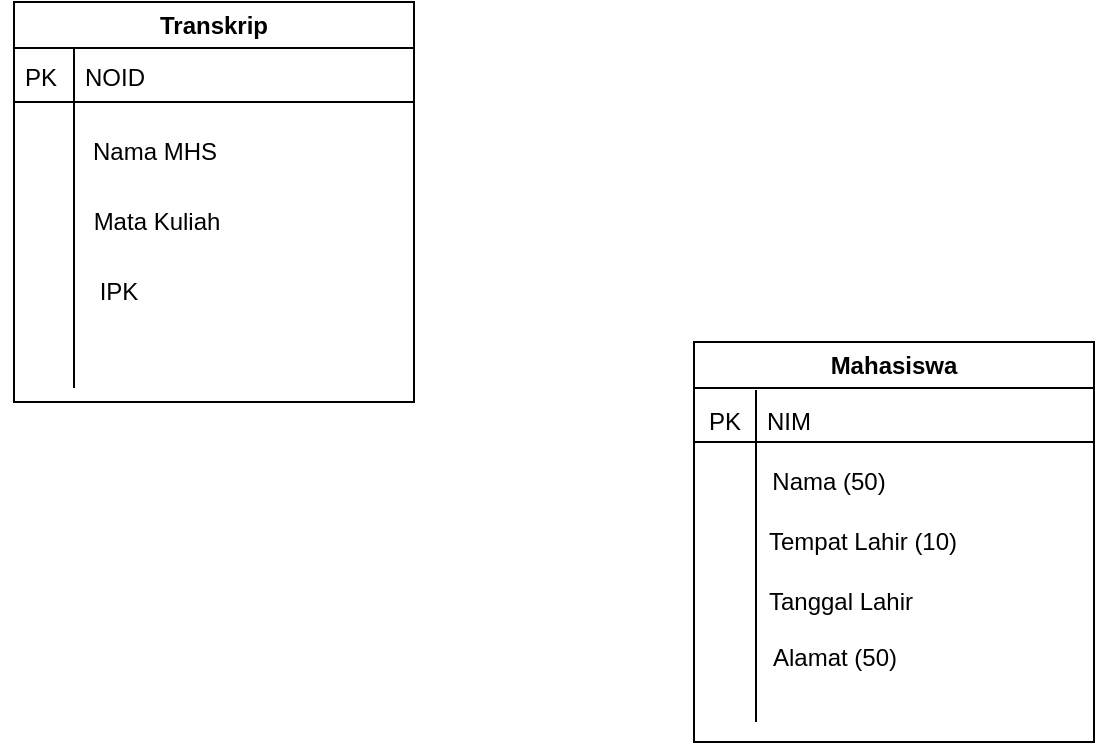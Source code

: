 <mxfile version="20.6.0" type="github">
  <diagram id="ihilCoHyqz_3RDOHl10D" name="Halaman-1">
    <mxGraphModel dx="868" dy="474" grid="1" gridSize="10" guides="1" tooltips="1" connect="1" arrows="1" fold="1" page="1" pageScale="1" pageWidth="827" pageHeight="1169" math="0" shadow="0">
      <root>
        <mxCell id="0" />
        <mxCell id="1" parent="0" />
        <mxCell id="ajHBSLu1VWXiBNQCxgOx-8" value="Transkrip" style="swimlane;whiteSpace=wrap;html=1;" vertex="1" parent="1">
          <mxGeometry x="90" y="90" width="200" height="200" as="geometry" />
        </mxCell>
        <mxCell id="ajHBSLu1VWXiBNQCxgOx-9" value="" style="endArrow=none;html=1;rounded=0;" edge="1" parent="ajHBSLu1VWXiBNQCxgOx-8">
          <mxGeometry width="50" height="50" relative="1" as="geometry">
            <mxPoint y="50" as="sourcePoint" />
            <mxPoint x="200" y="50" as="targetPoint" />
          </mxGeometry>
        </mxCell>
        <mxCell id="ajHBSLu1VWXiBNQCxgOx-10" value="" style="endArrow=none;html=1;rounded=0;" edge="1" parent="ajHBSLu1VWXiBNQCxgOx-8">
          <mxGeometry width="50" height="50" relative="1" as="geometry">
            <mxPoint x="30" y="193" as="sourcePoint" />
            <mxPoint x="30" y="23" as="targetPoint" />
          </mxGeometry>
        </mxCell>
        <mxCell id="ajHBSLu1VWXiBNQCxgOx-11" value="PK" style="text;html=1;align=center;verticalAlign=middle;resizable=0;points=[];autosize=1;strokeColor=none;fillColor=none;" vertex="1" parent="ajHBSLu1VWXiBNQCxgOx-8">
          <mxGeometry x="-7" y="23" width="40" height="30" as="geometry" />
        </mxCell>
        <mxCell id="ajHBSLu1VWXiBNQCxgOx-12" value="NOID" style="text;html=1;align=center;verticalAlign=middle;resizable=0;points=[];autosize=1;strokeColor=none;fillColor=none;" vertex="1" parent="ajHBSLu1VWXiBNQCxgOx-8">
          <mxGeometry x="25" y="23" width="50" height="30" as="geometry" />
        </mxCell>
        <mxCell id="ajHBSLu1VWXiBNQCxgOx-13" value="Nama MHS" style="text;html=1;align=center;verticalAlign=middle;resizable=0;points=[];autosize=1;strokeColor=none;fillColor=none;" vertex="1" parent="ajHBSLu1VWXiBNQCxgOx-8">
          <mxGeometry x="25" y="60" width="90" height="30" as="geometry" />
        </mxCell>
        <mxCell id="ajHBSLu1VWXiBNQCxgOx-14" value="Mata Kuliah" style="text;html=1;align=center;verticalAlign=middle;resizable=0;points=[];autosize=1;strokeColor=none;fillColor=none;" vertex="1" parent="ajHBSLu1VWXiBNQCxgOx-8">
          <mxGeometry x="26" y="95" width="90" height="30" as="geometry" />
        </mxCell>
        <mxCell id="ajHBSLu1VWXiBNQCxgOx-15" value="IPK" style="text;html=1;align=center;verticalAlign=middle;resizable=0;points=[];autosize=1;strokeColor=none;fillColor=none;" vertex="1" parent="ajHBSLu1VWXiBNQCxgOx-8">
          <mxGeometry x="32" y="130" width="40" height="30" as="geometry" />
        </mxCell>
        <mxCell id="ajHBSLu1VWXiBNQCxgOx-16" value="Mahasiswa" style="swimlane;whiteSpace=wrap;html=1;" vertex="1" parent="1">
          <mxGeometry x="430" y="260" width="200" height="200" as="geometry" />
        </mxCell>
        <mxCell id="ajHBSLu1VWXiBNQCxgOx-17" value="" style="endArrow=none;html=1;rounded=0;" edge="1" parent="ajHBSLu1VWXiBNQCxgOx-16">
          <mxGeometry width="50" height="50" relative="1" as="geometry">
            <mxPoint x="200" y="50" as="sourcePoint" />
            <mxPoint y="50" as="targetPoint" />
          </mxGeometry>
        </mxCell>
        <mxCell id="ajHBSLu1VWXiBNQCxgOx-18" value="" style="endArrow=none;html=1;rounded=0;" edge="1" parent="ajHBSLu1VWXiBNQCxgOx-16">
          <mxGeometry width="50" height="50" relative="1" as="geometry">
            <mxPoint x="31" y="190" as="sourcePoint" />
            <mxPoint x="31" y="24" as="targetPoint" />
          </mxGeometry>
        </mxCell>
        <mxCell id="ajHBSLu1VWXiBNQCxgOx-21" value="NIM" style="text;html=1;align=center;verticalAlign=middle;resizable=0;points=[];autosize=1;strokeColor=none;fillColor=none;" vertex="1" parent="ajHBSLu1VWXiBNQCxgOx-16">
          <mxGeometry x="22" y="25" width="50" height="30" as="geometry" />
        </mxCell>
        <mxCell id="ajHBSLu1VWXiBNQCxgOx-22" value="Nama (50)" style="text;html=1;align=center;verticalAlign=middle;resizable=0;points=[];autosize=1;strokeColor=none;fillColor=none;" vertex="1" parent="ajHBSLu1VWXiBNQCxgOx-16">
          <mxGeometry x="27" y="55" width="80" height="30" as="geometry" />
        </mxCell>
        <mxCell id="ajHBSLu1VWXiBNQCxgOx-23" value="Tempat Lahir (10)" style="text;html=1;align=center;verticalAlign=middle;resizable=0;points=[];autosize=1;strokeColor=none;fillColor=none;" vertex="1" parent="ajHBSLu1VWXiBNQCxgOx-16">
          <mxGeometry x="24" y="85" width="120" height="30" as="geometry" />
        </mxCell>
        <mxCell id="ajHBSLu1VWXiBNQCxgOx-26" value="Tanggal Lahir" style="text;html=1;align=center;verticalAlign=middle;resizable=0;points=[];autosize=1;strokeColor=none;fillColor=none;" vertex="1" parent="ajHBSLu1VWXiBNQCxgOx-16">
          <mxGeometry x="23" y="115" width="100" height="30" as="geometry" />
        </mxCell>
        <mxCell id="ajHBSLu1VWXiBNQCxgOx-27" value="Alamat (50)" style="text;html=1;align=center;verticalAlign=middle;resizable=0;points=[];autosize=1;strokeColor=none;fillColor=none;" vertex="1" parent="ajHBSLu1VWXiBNQCxgOx-16">
          <mxGeometry x="25" y="143" width="90" height="30" as="geometry" />
        </mxCell>
        <mxCell id="ajHBSLu1VWXiBNQCxgOx-19" value="PK" style="text;html=1;align=center;verticalAlign=middle;resizable=0;points=[];autosize=1;strokeColor=none;fillColor=none;" vertex="1" parent="1">
          <mxGeometry x="425" y="285" width="40" height="30" as="geometry" />
        </mxCell>
      </root>
    </mxGraphModel>
  </diagram>
</mxfile>
